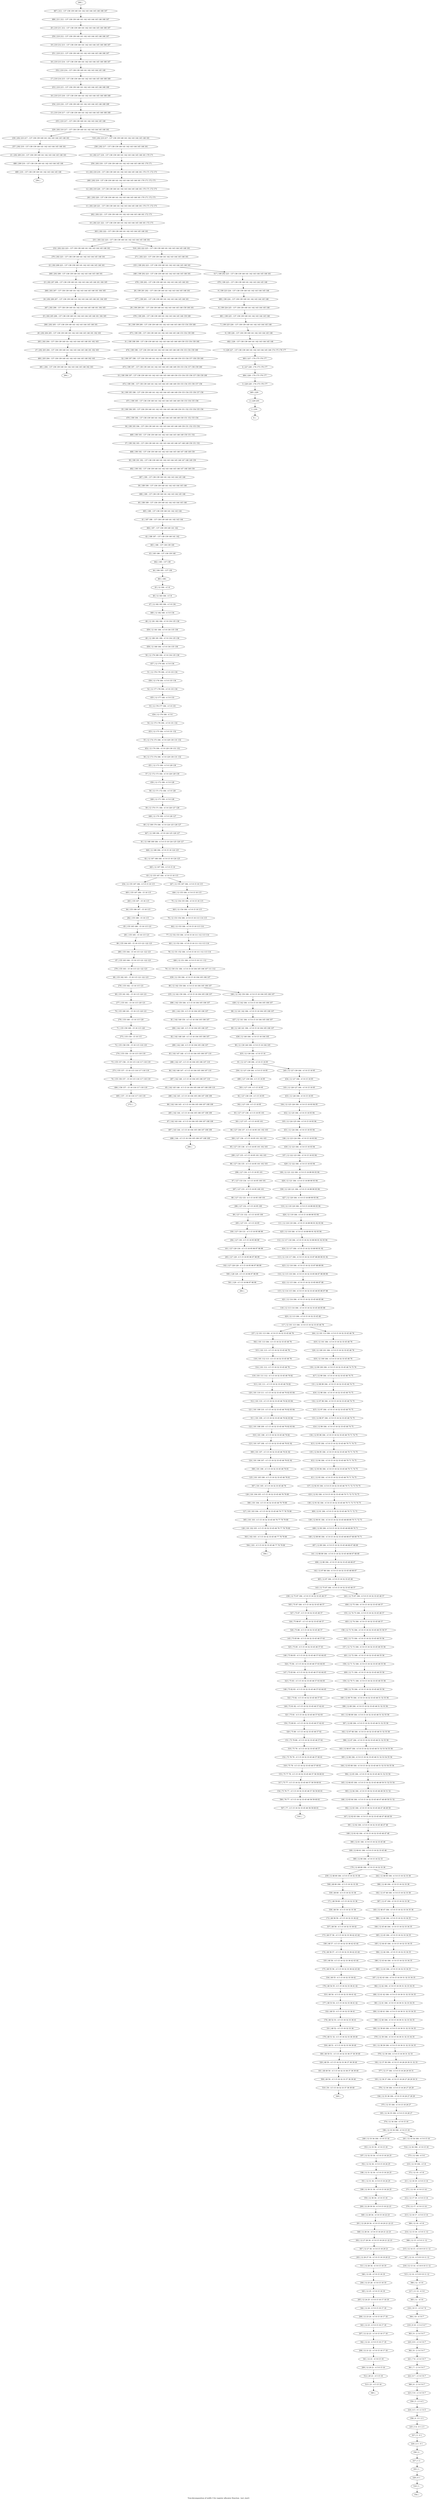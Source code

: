 digraph G {
graph [label="Tree-decomposition of width 3 for register allocator (function _test_start)"]
0[label="0 | : "];
1[label="1 | 230 : "];
2[label="2 | 229 230 : "];
3[label="3 | 228 229 : 174 175 176 177 "];
4[label="4 | 227 228 : 174 175 176 177 "];
5[label="5 | 226 227 : 137 138 139 140 141 142 143 144 145 146 174 175 176 177 "];
6[label="6 | 190 226 : 137 138 139 140 141 142 143 144 145 146 "];
7[label="7 | 190 225 226 : 137 138 139 140 141 142 143 144 145 146 "];
8[label="8 | 190 224 225 : 137 138 139 140 141 142 143 144 145 146 "];
9[label="9 | 190 223 224 : 137 138 139 140 141 142 143 144 145 146 "];
10[label="10 | 202 221 222 : 137 138 139 140 141 142 143 144 145 146 161 172 173 "];
11[label="11 | 202 220 221 : 137 138 139 140 141 142 143 144 145 146 161 170 171 172 173 "];
12[label="12 | 202 219 220 : 137 138 139 140 141 142 143 144 145 146 161 170 171 172 173 "];
13[label="13 | 202 218 219 : 137 138 139 140 141 142 143 144 145 146 161 170 171 172 173 "];
14[label="14 | 202 217 218 : 137 138 139 140 141 142 143 144 145 146 161 170 171 "];
15[label="15 | 210 216 217 : 137 138 139 140 141 142 143 144 145 146 168 169 "];
16[label="16 | 210 215 216 : 137 138 139 140 141 142 143 144 145 146 168 169 "];
17[label="17 | 210 214 215 : 137 138 139 140 141 142 143 144 145 146 168 169 "];
18[label="18 | 210 213 214 : 137 138 139 140 141 142 143 144 145 146 166 167 "];
19[label="19 | 210 212 213 : 137 138 139 140 141 142 143 144 145 146 166 167 "];
20[label="20 | 210 211 212 : 137 138 139 140 141 142 143 144 145 146 166 167 "];
21[label="21 | 202 209 210 : 137 138 139 140 141 142 143 144 145 146 161 "];
22[label="22 | 202 208 223 : 137 138 139 140 141 142 143 144 145 146 161 "];
23[label="23 | 202 207 208 : 137 138 139 140 141 142 143 144 145 146 161 164 165 "];
24[label="24 | 202 206 207 : 137 138 139 140 141 142 143 144 145 146 161 164 165 "];
25[label="25 | 202 205 206 : 137 138 139 140 141 142 143 144 145 146 161 164 165 "];
26[label="26 | 202 204 205 : 137 138 139 140 141 142 143 144 145 146 161 162 163 "];
27[label="27 | 202 203 204 : 137 138 139 140 141 142 143 144 145 146 161 162 163 "];
28[label="28 | 190 201 202 : 137 138 139 140 141 142 143 144 145 146 161 "];
29[label="29 | 190 200 201 : 137 138 139 140 141 142 143 144 145 146 159 160 161 "];
30[label="30 | 190 199 200 : 137 138 139 140 141 142 143 144 145 146 153 154 159 160 "];
31[label="31 | 190 198 199 : 137 138 139 140 141 142 143 144 145 146 149 150 153 154 159 160 "];
32[label="32 | 190 197 198 : 137 138 139 140 141 142 143 144 145 146 149 150 153 154 157 158 159 160 "];
33[label="33 | 190 196 197 : 137 138 139 140 141 142 143 144 145 146 149 150 153 154 155 156 157 158 159 160 "];
34[label="34 | 190 195 196 : 137 138 139 140 141 142 143 144 145 146 149 150 153 154 155 156 157 158 "];
35[label="35 | 190 194 195 : 137 138 139 140 141 142 143 144 145 146 149 150 151 152 153 154 155 156 "];
36[label="36 | 190 193 194 : 137 138 139 140 141 142 143 144 145 146 149 150 151 152 153 154 "];
37[label="37 | 190 192 193 : 137 138 139 140 141 142 143 144 145 146 147 148 149 150 151 152 "];
38[label="38 | 190 191 192 : 137 138 139 140 141 142 143 144 145 146 147 148 149 150 "];
39[label="39 | 189 190 : 137 138 139 140 141 142 143 144 145 146 "];
40[label="40 | 188 189 : 137 138 139 140 141 142 143 144 145 146 "];
41[label="41 | 187 188 : 137 138 139 140 141 142 143 144 "];
42[label="42 | 186 187 : 137 138 139 140 141 142 "];
43[label="43 | 185 186 : 137 138 139 140 "];
44[label="44 | 184 185 : 137 138 "];
45[label="45 | 12 184 : 4 5 8 "];
46[label="46 | 12 183 184 : 4 5 8 "];
47[label="47 | 12 182 183 184 : 4 5 8 134 "];
48[label="48 | 12 181 182 184 : 4 5 8 134 135 136 "];
49[label="49 | 12 180 181 184 : 4 5 8 134 135 136 "];
50[label="50 | 12 179 180 184 : 4 5 8 134 135 136 "];
51[label="51 | 12 178 179 184 : 4 5 8 133 134 "];
52[label="52 | 12 177 178 184 : 4 5 8 133 134 "];
53[label="53 | 12 176 177 184 : 4 5 8 133 "];
54[label="54 | 12 175 176 184 : 4 5 8 131 132 "];
55[label="55 | 12 174 175 184 : 4 5 8 129 130 131 132 "];
56[label="56 | 12 173 174 184 : 4 5 8 129 130 131 132 "];
57[label="57 | 12 172 173 184 : 4 5 8 128 129 130 "];
58[label="58 | 12 171 172 184 : 4 5 8 128 "];
59[label="59 | 12 170 171 184 : 4 5 8 126 127 128 "];
60[label="60 | 12 169 170 184 : 4 5 8 124 125 126 127 "];
61[label="61 | 12 168 169 184 : 4 5 8 15 16 124 125 126 127 "];
62[label="62 | 12 167 168 184 : 4 5 8 15 16 124 125 "];
63[label="63 | 12 155 167 184 : 4 5 8 15 16 115 "];
64[label="64 | 155 166 167 : 15 16 115 "];
65[label="65 | 155 165 166 : 15 16 115 121 "];
66[label="66 | 155 164 165 : 15 16 115 121 122 123 "];
67[label="67 | 155 163 164 : 15 16 115 121 122 123 "];
68[label="68 | 155 162 163 : 15 16 115 121 122 123 "];
69[label="69 | 155 161 162 : 15 16 115 120 121 "];
70[label="70 | 155 160 161 : 15 16 115 120 121 "];
71[label="71 | 155 159 160 : 15 16 115 120 "];
72[label="72 | 155 158 159 : 15 16 115 118 119 "];
73[label="73 | 155 157 158 : 15 16 115 116 117 118 119 "];
74[label="74 | 155 156 157 : 15 16 115 116 117 118 119 "];
75[label="75 | 12 154 155 184 : 4 5 8 15 16 115 "];
76[label="76 | 12 153 154 184 : 4 5 8 15 16 113 114 115 "];
77[label="77 | 12 152 153 184 : 4 5 8 15 16 111 112 113 114 "];
78[label="78 | 12 151 152 184 : 4 5 8 15 16 111 112 113 114 "];
79[label="79 | 12 150 151 184 : 4 5 8 15 16 104 105 106 107 111 112 "];
80[label="80 | 12 142 150 184 : 4 5 8 15 16 104 105 106 107 "];
81[label="81 | 142 149 150 : 4 5 15 16 104 105 106 107 "];
82[label="82 | 142 148 149 : 4 5 15 16 104 105 106 107 "];
83[label="83 | 142 147 148 : 4 5 15 16 104 105 106 107 110 "];
84[label="84 | 142 146 147 : 4 5 15 16 104 105 106 107 110 "];
85[label="85 | 142 145 146 : 4 5 15 16 104 105 106 107 108 109 110 "];
86[label="86 | 142 144 145 : 4 5 15 16 104 105 106 107 108 109 "];
87[label="87 | 142 143 144 : 4 5 15 16 104 105 106 107 108 109 "];
88[label="88 | 12 141 142 184 : 4 5 8 15 16 104 105 106 107 "];
89[label="89 | 12 140 141 184 : 4 5 8 15 16 104 105 106 107 "];
90[label="90 | 12 139 140 184 : 4 5 8 15 16 104 105 "];
91[label="91 | 12 127 139 184 : 4 5 8 15 16 95 "];
92[label="92 | 127 138 139 : 4 5 15 16 95 "];
93[label="93 | 127 137 138 : 4 5 15 16 95 101 "];
94[label="94 | 127 136 137 : 4 5 15 16 95 101 102 103 "];
95[label="95 | 127 135 136 : 4 5 15 16 95 101 102 103 "];
96[label="96 | 127 134 135 : 4 5 15 16 95 101 102 103 "];
97[label="97 | 127 133 134 : 4 5 15 16 95 100 101 "];
98[label="98 | 127 132 133 : 4 5 15 16 95 100 101 "];
99[label="99 | 127 131 132 : 4 5 15 16 95 100 "];
100[label="100 | 127 130 131 : 4 5 15 16 95 98 99 "];
101[label="101 | 127 129 130 : 4 5 15 16 95 96 97 98 99 "];
102[label="102 | 127 128 129 : 4 5 15 16 95 96 97 98 99 "];
103[label="103 | 12 126 127 184 : 4 5 8 15 16 95 "];
104[label="104 | 12 125 126 184 : 4 5 8 15 16 93 94 95 "];
105[label="105 | 12 124 125 184 : 4 5 8 15 16 93 94 "];
106[label="106 | 12 123 124 184 : 4 5 8 15 16 93 94 "];
107[label="107 | 12 122 123 184 : 4 5 8 15 16 93 94 "];
108[label="108 | 12 121 122 184 : 4 5 8 15 16 89 90 93 94 "];
109[label="109 | 12 120 121 184 : 4 5 8 15 16 89 90 93 94 "];
110[label="110 | 12 119 120 184 : 4 5 8 15 16 89 90 93 94 "];
111[label="111 | 12 118 119 184 : 4 5 8 15 16 89 90 91 92 93 94 "];
112[label="112 | 12 117 118 184 : 4 5 8 15 16 32 33 89 90 91 92 93 94 "];
113[label="113 | 12 116 117 184 : 4 5 8 15 16 32 33 87 88 89 90 91 92 "];
114[label="114 | 12 115 116 184 : 4 5 8 15 16 32 33 85 86 87 88 89 90 "];
115[label="115 | 12 114 115 184 : 4 5 8 15 16 32 33 45 46 85 86 87 88 "];
116[label="116 | 12 113 114 184 : 4 5 8 15 16 32 33 45 46 85 86 "];
117[label="117 | 12 101 113 184 : 4 5 8 15 16 32 33 45 46 76 "];
118[label="118 | 101 112 113 : 4 5 15 16 32 33 45 46 76 "];
119[label="119 | 101 111 112 : 4 5 15 16 32 33 45 46 76 82 "];
120[label="120 | 101 110 111 : 4 5 15 16 32 33 45 46 76 82 83 84 "];
121[label="121 | 101 109 110 : 4 5 15 16 32 33 45 46 76 82 83 84 "];
122[label="122 | 101 108 109 : 4 5 15 16 32 33 45 46 76 82 83 84 "];
123[label="123 | 101 107 108 : 4 5 15 16 32 33 45 46 76 81 82 "];
124[label="124 | 101 106 107 : 4 5 15 16 32 33 45 46 76 81 82 "];
125[label="125 | 101 105 106 : 4 5 15 16 32 33 45 46 76 81 "];
126[label="126 | 101 104 105 : 4 5 15 16 32 33 45 46 76 79 80 "];
127[label="127 | 101 103 104 : 4 5 15 16 32 33 45 46 76 77 78 79 80 "];
128[label="128 | 101 102 103 : 4 5 15 16 32 33 45 46 76 77 78 79 80 "];
129[label="129 | 12 100 101 184 : 4 5 8 15 16 32 33 45 46 76 "];
130[label="130 | 12 99 100 184 : 4 5 8 15 16 32 33 45 46 74 75 76 "];
131[label="131 | 12 98 99 184 : 4 5 8 15 16 32 33 45 46 74 75 "];
132[label="132 | 12 97 98 184 : 4 5 8 15 16 32 33 45 46 74 75 "];
133[label="133 | 12 96 97 184 : 4 5 8 15 16 32 33 45 46 74 75 "];
134[label="134 | 12 95 96 184 : 4 5 8 15 16 32 33 45 46 70 71 74 75 "];
135[label="135 | 12 94 95 184 : 4 5 8 15 16 32 33 45 46 70 71 74 75 "];
136[label="136 | 12 93 94 184 : 4 5 8 15 16 32 33 45 46 70 71 74 75 "];
137[label="137 | 12 92 93 184 : 4 5 8 15 16 32 33 45 46 70 71 72 73 74 75 "];
138[label="138 | 12 91 92 184 : 4 5 8 15 16 32 33 45 46 70 71 72 73 74 75 "];
139[label="139 | 12 90 91 184 : 4 5 8 15 16 32 33 45 46 68 69 70 71 72 73 "];
140[label="140 | 12 89 90 184 : 4 5 8 15 16 32 33 45 46 66 67 68 69 70 71 "];
141[label="141 | 12 88 89 184 : 4 5 8 15 16 32 33 45 46 66 67 68 69 "];
142[label="142 | 12 87 88 184 : 4 5 8 15 16 32 33 45 46 66 67 "];
143[label="143 | 12 75 87 184 : 4 5 8 15 16 32 33 45 46 57 "];
144[label="144 | 75 86 87 : 4 5 15 16 32 33 45 46 57 "];
145[label="145 | 75 85 86 : 4 5 15 16 32 33 45 46 57 63 "];
146[label="146 | 75 84 85 : 4 5 15 16 32 33 45 46 57 63 64 65 "];
147[label="147 | 75 83 84 : 4 5 15 16 32 33 45 46 57 63 64 65 "];
148[label="148 | 75 82 83 : 4 5 15 16 32 33 45 46 57 63 64 65 "];
149[label="149 | 75 81 82 : 4 5 15 16 32 33 45 46 57 62 63 "];
150[label="150 | 75 80 81 : 4 5 15 16 32 33 45 46 57 62 63 "];
151[label="151 | 75 79 80 : 4 5 15 16 32 33 45 46 57 62 "];
152[label="152 | 75 78 79 : 4 5 15 16 32 33 45 46 57 60 61 "];
153[label="153 | 75 77 78 : 4 5 15 16 32 33 45 46 57 58 59 60 61 "];
154[label="154 | 75 76 77 : 4 5 15 16 32 33 45 46 57 58 59 60 61 "];
155[label="155 | 12 74 75 184 : 4 5 8 15 16 32 33 45 46 57 "];
156[label="156 | 12 73 74 184 : 4 5 8 15 16 32 33 45 46 55 56 57 "];
157[label="157 | 12 72 73 184 : 4 5 8 15 16 32 33 45 46 55 56 "];
158[label="158 | 12 71 72 184 : 4 5 8 15 16 32 33 45 46 55 56 "];
159[label="159 | 12 70 71 184 : 4 5 8 15 16 32 33 45 46 55 56 "];
160[label="160 | 12 69 70 184 : 4 5 8 15 16 32 33 45 46 51 52 55 56 "];
161[label="161 | 12 68 69 184 : 4 5 8 15 16 32 33 45 46 51 52 55 56 "];
162[label="162 | 12 67 68 184 : 4 5 8 15 16 32 33 45 46 51 52 55 56 "];
163[label="163 | 12 66 67 184 : 4 5 8 15 16 32 33 45 46 51 52 53 54 55 56 "];
164[label="164 | 12 65 66 184 : 4 5 8 15 16 32 33 45 46 51 52 53 54 55 56 "];
165[label="165 | 12 64 65 184 : 4 5 8 15 16 32 33 45 46 49 50 51 52 53 54 "];
166[label="166 | 12 63 64 184 : 4 5 8 15 16 32 33 45 46 47 48 49 50 51 52 "];
167[label="167 | 12 62 63 184 : 4 5 8 15 16 32 33 45 46 47 48 49 50 "];
168[label="168 | 12 61 62 184 : 4 5 8 15 16 32 33 45 46 47 48 "];
169[label="169 | 12 60 61 184 : 4 5 8 15 16 32 33 45 46 "];
170[label="170 | 12 48 60 184 : 4 5 8 15 16 32 33 36 "];
171[label="171 | 48 59 60 : 4 5 15 16 32 33 36 "];
172[label="172 | 48 58 59 : 4 5 15 16 32 33 36 42 "];
173[label="173 | 48 57 58 : 4 5 15 16 32 33 36 42 43 44 "];
174[label="174 | 48 56 57 : 4 5 15 16 32 33 36 42 43 44 "];
175[label="175 | 48 55 56 : 4 5 15 16 32 33 36 42 43 44 "];
176[label="176 | 48 54 55 : 4 5 15 16 32 33 36 41 42 "];
177[label="177 | 48 53 54 : 4 5 15 16 32 33 36 41 42 "];
178[label="178 | 48 52 53 : 4 5 15 16 32 33 36 41 "];
179[label="179 | 48 51 52 : 4 5 15 16 32 33 36 39 40 "];
180[label="180 | 48 50 51 : 4 5 15 16 32 33 36 37 38 39 40 "];
181[label="181 | 48 49 50 : 4 5 15 16 32 33 36 37 38 39 40 "];
182[label="182 | 12 47 48 184 : 4 5 8 15 16 32 33 36 "];
183[label="183 | 12 46 47 184 : 4 5 8 15 16 32 33 34 35 36 "];
184[label="184 | 12 45 46 184 : 4 5 8 15 16 32 33 34 35 "];
185[label="185 | 12 44 45 184 : 4 5 8 15 16 32 33 34 35 "];
186[label="186 | 12 43 44 184 : 4 5 8 15 16 32 33 34 35 "];
187[label="187 | 12 42 43 184 : 4 5 8 15 16 30 31 32 33 34 35 "];
188[label="188 | 12 41 42 184 : 4 5 8 15 16 30 31 32 33 34 35 "];
189[label="189 | 12 40 41 184 : 4 5 8 15 16 30 31 32 33 34 35 "];
190[label="190 | 12 39 40 184 : 4 5 8 15 16 30 31 32 33 34 35 "];
191[label="191 | 12 38 39 184 : 4 5 8 15 16 30 31 32 33 34 35 "];
192[label="192 | 12 37 38 184 : 4 5 8 15 16 28 29 30 31 32 33 "];
193[label="193 | 12 36 37 184 : 4 5 8 15 16 26 27 28 29 30 31 "];
194[label="194 | 12 35 36 184 : 4 5 8 15 16 26 27 28 29 "];
195[label="195 | 12 34 35 184 : 4 5 8 15 16 26 27 "];
196[label="196 | 12 33 34 184 : 4 5 8 15 16 "];
197[label="197 | 12 32 33 34 : 4 5 8 15 16 24 25 "];
198[label="198 | 12 31 32 34 : 4 5 8 15 16 24 25 "];
199[label="199 | 12 30 31 34 : 4 5 8 15 16 24 25 "];
200[label="200 | 12 29 30 34 : 4 5 8 15 16 22 23 "];
201[label="201 | 12 28 29 34 : 4 5 8 15 16 20 21 22 23 "];
202[label="202 | 12 27 28 34 : 4 5 8 15 16 20 21 22 23 "];
203[label="203 | 12 26 27 34 : 4 5 8 15 16 19 20 21 "];
204[label="204 | 12 25 26 : 4 5 8 15 16 19 "];
205[label="205 | 12 24 25 : 4 5 8 15 16 17 18 19 "];
206[label="206 | 12 23 24 : 4 5 8 15 16 17 18 "];
207[label="207 | 12 22 23 : 4 5 8 15 16 17 18 "];
208[label="208 | 12 21 22 : 4 5 8 15 16 17 18 "];
209[label="209 | 12 20 21 : 4 5 8 15 16 "];
210[label="210 | 12 19 184 : 4 5 8 "];
211[label="211 | 12 18 19 : 4 5 8 13 14 "];
212[label="212 | 12 17 18 : 4 5 8 13 14 "];
213[label="213 | 12 16 17 : 4 5 8 13 14 "];
214[label="214 | 12 15 16 : 4 5 8 11 12 "];
215[label="215 | 12 14 15 : 4 5 8 9 10 11 12 "];
216[label="216 | 12 13 14 : 4 5 8 9 10 11 12 "];
217[label="217 | 11 12 : 4 5 8 "];
218[label="218 | 10 11 : 4 5 6 7 8 "];
219[label="219 | 9 10 : 2 3 4 5 6 7 "];
220[label="220 | 8 9 : 2 3 4 5 6 7 "];
221[label="221 | 7 8 : 2 3 4 5 6 7 "];
222[label="222 | 6 7 : 2 3 4 5 6 7 "];
223[label="223 | 5 6 : 2 3 4 5 6 7 "];
224[label="224 | 4 5 : 0 1 2 3 4 5 "];
225[label="225 | 3 4 : 0 1 2 3 "];
226[label="226 | 2 3 : 0 1 "];
227[label="227 | 1 2 : "];
228[label="228 | 0 1 : "];
229[label="229 | 202 210 217 : 137 138 139 140 141 142 143 144 145 146 161 "];
230[label="230 | 202 210 217 : 137 138 139 140 141 142 143 144 145 146 161 "];
231[label="231 | 202 222 223 : 137 138 139 140 141 142 143 144 145 146 161 "];
232[label="232 | 202 222 223 : 137 138 139 140 141 142 143 144 145 146 161 "];
233[label="233 | 190 202 223 : 137 138 139 140 141 142 143 144 145 146 161 "];
234[label="234 | 12 155 167 184 : 4 5 8 15 16 115 "];
235[label="235 | 12 142 150 184 : 4 5 8 15 16 104 105 106 107 "];
236[label="236 | 12 127 139 184 : 4 5 8 15 16 95 "];
237[label="237 | 12 101 113 184 : 4 5 8 15 16 32 33 45 46 76 "];
238[label="238 | 12 75 87 184 : 4 5 8 15 16 32 33 45 46 57 "];
239[label="239 | 12 48 60 184 : 4 5 8 15 16 32 33 36 "];
240[label="240 | 12 33 34 184 : 4 5 8 15 16 "];
241[label="241 | 12 33 34 184 : 4 5 8 15 16 "];
242[label="242 | 12 48 60 184 : 4 5 8 15 16 32 33 36 "];
243[label="243 | 12 75 87 184 : 4 5 8 15 16 32 33 45 46 57 "];
244[label="244 | 12 101 113 184 : 4 5 8 15 16 32 33 45 46 76 "];
245[label="245 | 12 127 139 184 : 4 5 8 15 16 95 "];
246[label="246 | 12 142 150 184 : 4 5 8 15 16 104 105 106 107 "];
247[label="247 | 12 155 167 184 : 4 5 8 15 16 115 "];
248[label="248 | 190 202 223 : 137 138 139 140 141 142 143 144 145 146 161 "];
249[label="249 | : "];
250[label="250 | 210 212 : 137 138 139 140 141 142 143 144 145 146 166 167 "];
251[label="251 | 210 213 : 137 138 139 140 141 142 143 144 145 146 166 167 "];
252[label="252 | 210 214 : 137 138 139 140 141 142 143 144 145 146 "];
253[label="253 | 210 215 : 137 138 139 140 141 142 143 144 145 146 168 169 "];
254[label="254 | 210 216 : 137 138 139 140 141 142 143 144 145 146 168 169 "];
255[label="255 | 210 217 : 137 138 139 140 141 142 143 144 145 146 "];
256[label="256 | : "];
257[label="257 | 202 210 : 137 138 139 140 141 142 143 144 145 146 161 "];
258[label="258 | 202 217 : 137 138 139 140 141 142 143 144 145 146 161 "];
259[label="259 | 202 218 : 137 138 139 140 141 142 143 144 145 146 161 170 171 "];
260[label="260 | 202 219 : 137 138 139 140 141 142 143 144 145 146 161 170 171 172 173 "];
261[label="261 | 202 220 : 137 138 139 140 141 142 143 144 145 146 161 170 171 172 173 "];
262[label="262 | 202 221 : 137 138 139 140 141 142 143 144 145 146 161 172 173 "];
263[label="263 | 202 222 : 137 138 139 140 141 142 143 144 145 146 161 "];
264[label="264 | : "];
265[label="265 | 202 204 : 137 138 139 140 141 142 143 144 145 146 161 162 163 "];
266[label="266 | 202 205 : 137 138 139 140 141 142 143 144 145 146 161 "];
267[label="267 | 202 206 : 137 138 139 140 141 142 143 144 145 146 161 164 165 "];
268[label="268 | 202 207 : 137 138 139 140 141 142 143 144 145 146 161 164 165 "];
269[label="269 | 202 208 : 137 138 139 140 141 142 143 144 145 146 161 "];
270[label="270 | 202 223 : 137 138 139 140 141 142 143 144 145 146 161 "];
271[label="271 | 202 223 : 137 138 139 140 141 142 143 144 145 146 161 "];
272[label="272 | : "];
273[label="273 | 155 157 : 15 16 115 116 117 118 119 "];
274[label="274 | 155 158 : 15 16 115 118 119 "];
275[label="275 | 155 159 : 15 16 115 "];
276[label="276 | 155 160 : 15 16 115 120 "];
277[label="277 | 155 161 : 15 16 115 120 121 "];
278[label="278 | 155 162 : 15 16 115 121 "];
279[label="279 | 155 163 : 15 16 115 121 122 123 "];
280[label="280 | 155 164 : 15 16 115 121 122 123 "];
281[label="281 | 155 165 : 15 16 115 121 "];
282[label="282 | 155 166 : 15 16 115 "];
283[label="283 | 155 167 : 15 16 115 "];
284[label="284 | : "];
285[label="285 | 142 144 : 4 5 15 16 104 105 106 107 108 109 "];
286[label="286 | 142 145 : 4 5 15 16 104 105 106 107 108 109 "];
287[label="287 | 142 146 : 4 5 15 16 104 105 106 107 110 "];
288[label="288 | 142 147 : 4 5 15 16 104 105 106 107 110 "];
289[label="289 | 142 148 : 4 5 15 16 104 105 106 107 "];
290[label="290 | 142 149 : 4 5 15 16 104 105 106 107 "];
291[label="291 | 142 150 : 4 5 15 16 104 105 106 107 "];
292[label="292 | : "];
293[label="293 | 127 129 : 4 5 15 16 95 96 97 98 99 "];
294[label="294 | 127 130 : 4 5 15 16 95 98 99 "];
295[label="295 | 127 131 : 4 5 15 16 95 "];
296[label="296 | 127 132 : 4 5 15 16 95 100 "];
297[label="297 | 127 133 : 4 5 15 16 95 100 101 "];
298[label="298 | 127 134 : 4 5 15 16 95 101 "];
299[label="299 | 127 135 : 4 5 15 16 95 101 102 103 "];
300[label="300 | 127 136 : 4 5 15 16 95 101 102 103 "];
301[label="301 | 127 137 : 4 5 15 16 95 101 "];
302[label="302 | 127 138 : 4 5 15 16 95 "];
303[label="303 | 127 139 : 4 5 15 16 95 "];
304[label="304 | : "];
305[label="305 | 101 103 : 4 5 15 16 32 33 45 46 76 77 78 79 80 "];
306[label="306 | 101 104 : 4 5 15 16 32 33 45 46 76 79 80 "];
307[label="307 | 101 105 : 4 5 15 16 32 33 45 46 76 "];
308[label="308 | 101 106 : 4 5 15 16 32 33 45 46 76 81 "];
309[label="309 | 101 107 : 4 5 15 16 32 33 45 46 76 81 82 "];
310[label="310 | 101 108 : 4 5 15 16 32 33 45 46 76 82 "];
311[label="311 | 101 109 : 4 5 15 16 32 33 45 46 76 82 83 84 "];
312[label="312 | 101 110 : 4 5 15 16 32 33 45 46 76 82 83 84 "];
313[label="313 | 101 111 : 4 5 15 16 32 33 45 46 76 82 "];
314[label="314 | 101 112 : 4 5 15 16 32 33 45 46 76 "];
315[label="315 | 101 113 : 4 5 15 16 32 33 45 46 76 "];
316[label="316 | : "];
317[label="317 | 75 77 : 4 5 15 16 32 33 45 46 57 58 59 60 61 "];
318[label="318 | 75 78 : 4 5 15 16 32 33 45 46 57 60 61 "];
319[label="319 | 75 79 : 4 5 15 16 32 33 45 46 57 "];
320[label="320 | 75 80 : 4 5 15 16 32 33 45 46 57 62 "];
321[label="321 | 75 81 : 4 5 15 16 32 33 45 46 57 62 63 "];
322[label="322 | 75 82 : 4 5 15 16 32 33 45 46 57 63 "];
323[label="323 | 75 83 : 4 5 15 16 32 33 45 46 57 63 64 65 "];
324[label="324 | 75 84 : 4 5 15 16 32 33 45 46 57 63 64 65 "];
325[label="325 | 75 85 : 4 5 15 16 32 33 45 46 57 63 "];
326[label="326 | 75 86 : 4 5 15 16 32 33 45 46 57 "];
327[label="327 | 75 87 : 4 5 15 16 32 33 45 46 57 "];
328[label="328 | : "];
329[label="329 | 48 50 : 4 5 15 16 32 33 36 37 38 39 40 "];
330[label="330 | 48 51 : 4 5 15 16 32 33 36 39 40 "];
331[label="331 | 48 52 : 4 5 15 16 32 33 36 "];
332[label="332 | 48 53 : 4 5 15 16 32 33 36 41 "];
333[label="333 | 48 54 : 4 5 15 16 32 33 36 41 42 "];
334[label="334 | 48 55 : 4 5 15 16 32 33 36 42 "];
335[label="335 | 48 56 : 4 5 15 16 32 33 36 42 43 44 "];
336[label="336 | 48 57 : 4 5 15 16 32 33 36 42 43 44 "];
337[label="337 | 48 58 : 4 5 15 16 32 33 36 42 "];
338[label="338 | 48 59 : 4 5 15 16 32 33 36 "];
339[label="339 | 48 60 : 4 5 15 16 32 33 36 "];
340[label="340 | : "];
341[label="341 | 12 21 : 4 5 8 15 16 "];
342[label="342 | 12 22 : 4 5 8 15 16 17 18 "];
343[label="343 | 12 23 : 4 5 8 15 16 17 18 "];
344[label="344 | 12 24 : 4 5 8 15 16 17 18 "];
345[label="345 | 12 25 : 4 5 8 15 16 19 "];
346[label="346 | 12 26 : 4 5 8 15 16 19 "];
347[label="347 | 12 27 34 : 4 5 8 15 16 20 21 "];
348[label="348 | 12 28 34 : 4 5 8 15 16 20 21 22 23 "];
349[label="349 | 12 29 34 : 4 5 8 15 16 22 23 "];
350[label="350 | 12 30 34 : 4 5 8 15 16 "];
351[label="351 | 12 31 34 : 4 5 8 15 16 24 25 "];
352[label="352 | 12 32 34 : 4 5 8 15 16 24 25 "];
353[label="353 | 12 33 34 : 4 5 8 15 16 "];
354[label="354 | : "];
355[label="355 | 1 : "];
356[label="356 | 2 : "];
357[label="357 | 3 : 0 1 "];
358[label="358 | 4 : 0 1 2 3 "];
359[label="359 | 5 : 2 3 4 5 "];
360[label="360 | 6 : 2 3 4 5 6 7 "];
361[label="361 | 7 : 2 3 4 5 6 7 "];
362[label="362 | 8 : 2 3 4 5 6 7 "];
363[label="363 | 9 : 2 3 4 5 6 7 "];
364[label="364 | 10 : 4 5 6 7 "];
365[label="365 | 11 : 4 5 8 "];
366[label="366 | 12 : 4 5 8 "];
367[label="367 | 12 14 : 4 5 8 9 10 11 12 "];
368[label="368 | 12 15 : 4 5 8 11 12 "];
369[label="369 | 12 16 : 4 5 8 "];
370[label="370 | 12 17 : 4 5 8 13 14 "];
371[label="371 | 12 18 : 4 5 8 13 14 "];
372[label="372 | 12 19 : 4 5 8 "];
373[label="373 | 12 184 : 4 5 8 "];
374[label="374 | 12 34 184 : 4 5 8 15 16 "];
375[label="375 | 12 35 184 : 4 5 8 15 16 26 27 "];
376[label="376 | 12 36 184 : 4 5 8 15 16 26 27 28 29 "];
377[label="377 | 12 37 184 : 4 5 8 15 16 28 29 30 31 "];
378[label="378 | 12 38 184 : 4 5 8 15 16 30 31 32 33 "];
379[label="379 | 12 39 184 : 4 5 8 15 16 30 31 32 33 34 35 "];
380[label="380 | 12 40 184 : 4 5 8 15 16 30 31 32 33 34 35 "];
381[label="381 | 12 41 184 : 4 5 8 15 16 30 31 32 33 34 35 "];
382[label="382 | 12 42 184 : 4 5 8 15 16 30 31 32 33 34 35 "];
383[label="383 | 12 43 184 : 4 5 8 15 16 32 33 34 35 "];
384[label="384 | 12 44 184 : 4 5 8 15 16 32 33 34 35 "];
385[label="385 | 12 45 184 : 4 5 8 15 16 32 33 34 35 "];
386[label="386 | 12 46 184 : 4 5 8 15 16 32 33 34 35 "];
387[label="387 | 12 47 184 : 4 5 8 15 16 32 33 36 "];
388[label="388 | 12 48 184 : 4 5 8 15 16 32 33 36 "];
389[label="389 | 12 60 184 : 4 5 8 15 16 32 33 "];
390[label="390 | 12 61 184 : 4 5 8 15 16 32 33 45 46 "];
391[label="391 | 12 62 184 : 4 5 8 15 16 32 33 45 46 47 48 "];
392[label="392 | 12 63 184 : 4 5 8 15 16 32 33 45 46 47 48 49 50 "];
393[label="393 | 12 64 184 : 4 5 8 15 16 32 33 45 46 49 50 51 52 "];
394[label="394 | 12 65 184 : 4 5 8 15 16 32 33 45 46 51 52 53 54 "];
395[label="395 | 12 66 184 : 4 5 8 15 16 32 33 45 46 51 52 53 54 55 56 "];
396[label="396 | 12 67 184 : 4 5 8 15 16 32 33 45 46 51 52 55 56 "];
397[label="397 | 12 68 184 : 4 5 8 15 16 32 33 45 46 51 52 55 56 "];
398[label="398 | 12 69 184 : 4 5 8 15 16 32 33 45 46 51 52 55 56 "];
399[label="399 | 12 70 184 : 4 5 8 15 16 32 33 45 46 55 56 "];
400[label="400 | 12 71 184 : 4 5 8 15 16 32 33 45 46 55 56 "];
401[label="401 | 12 72 184 : 4 5 8 15 16 32 33 45 46 55 56 "];
402[label="402 | 12 73 184 : 4 5 8 15 16 32 33 45 46 55 56 "];
403[label="403 | 12 74 184 : 4 5 8 15 16 32 33 45 46 57 "];
404[label="404 | 12 75 184 : 4 5 8 15 16 32 33 45 46 57 "];
405[label="405 | 12 87 184 : 4 5 8 15 16 32 33 45 46 "];
406[label="406 | 12 88 184 : 4 5 8 15 16 32 33 45 46 66 67 "];
407[label="407 | 12 89 184 : 4 5 8 15 16 32 33 45 46 66 67 68 69 "];
408[label="408 | 12 90 184 : 4 5 8 15 16 32 33 45 46 68 69 70 71 "];
409[label="409 | 12 91 184 : 4 5 8 15 16 32 33 45 46 70 71 72 73 "];
410[label="410 | 12 92 184 : 4 5 8 15 16 32 33 45 46 70 71 72 73 74 75 "];
411[label="411 | 12 93 184 : 4 5 8 15 16 32 33 45 46 70 71 74 75 "];
412[label="412 | 12 94 184 : 4 5 8 15 16 32 33 45 46 70 71 74 75 "];
413[label="413 | 12 95 184 : 4 5 8 15 16 32 33 45 46 70 71 74 75 "];
414[label="414 | 12 96 184 : 4 5 8 15 16 32 33 45 46 74 75 "];
415[label="415 | 12 97 184 : 4 5 8 15 16 32 33 45 46 74 75 "];
416[label="416 | 12 98 184 : 4 5 8 15 16 32 33 45 46 74 75 "];
417[label="417 | 12 99 184 : 4 5 8 15 16 32 33 45 46 74 75 "];
418[label="418 | 12 100 184 : 4 5 8 15 16 32 33 45 46 76 "];
419[label="419 | 12 101 184 : 4 5 8 15 16 32 33 45 46 76 "];
420[label="420 | 12 113 184 : 4 5 8 15 16 32 33 45 46 "];
421[label="421 | 12 114 184 : 4 5 8 15 16 32 33 45 46 85 86 "];
422[label="422 | 12 115 184 : 4 5 8 15 16 32 33 85 86 87 88 "];
423[label="423 | 12 116 184 : 4 5 8 15 16 32 33 87 88 89 90 "];
424[label="424 | 12 117 184 : 4 5 8 15 16 32 33 89 90 91 92 "];
425[label="425 | 12 118 184 : 4 5 8 15 16 89 90 91 92 93 94 "];
426[label="426 | 12 119 184 : 4 5 8 15 16 89 90 93 94 "];
427[label="427 | 12 120 184 : 4 5 8 15 16 89 90 93 94 "];
428[label="428 | 12 121 184 : 4 5 8 15 16 89 90 93 94 "];
429[label="429 | 12 122 184 : 4 5 8 15 16 93 94 "];
430[label="430 | 12 123 184 : 4 5 8 15 16 93 94 "];
431[label="431 | 12 124 184 : 4 5 8 15 16 93 94 "];
432[label="432 | 12 125 184 : 4 5 8 15 16 93 94 "];
433[label="433 | 12 126 184 : 4 5 8 15 16 95 "];
434[label="434 | 12 127 184 : 4 5 8 15 16 95 "];
435[label="435 | 12 139 184 : 4 5 8 15 16 "];
436[label="436 | 12 140 184 : 4 5 8 15 16 104 105 "];
437[label="437 | 12 141 184 : 4 5 8 15 16 104 105 106 107 "];
438[label="438 | 12 142 184 : 4 5 8 15 16 104 105 106 107 "];
439[label="439 | 12 150 184 : 4 5 8 15 16 104 105 106 107 "];
440[label="440 | 12 151 184 : 4 5 8 15 16 111 112 "];
441[label="441 | 12 152 184 : 4 5 8 15 16 111 112 113 114 "];
442[label="442 | 12 153 184 : 4 5 8 15 16 113 114 "];
443[label="443 | 12 154 184 : 4 5 8 15 16 115 "];
444[label="444 | 12 155 184 : 4 5 8 15 16 115 "];
445[label="445 | 12 167 184 : 4 5 8 15 16 "];
446[label="446 | 12 168 184 : 4 5 8 15 16 124 125 "];
447[label="447 | 12 169 184 : 4 5 8 124 125 126 127 "];
448[label="448 | 12 170 184 : 4 5 8 126 127 "];
449[label="449 | 12 171 184 : 4 5 8 128 "];
450[label="450 | 12 172 184 : 4 5 8 128 "];
451[label="451 | 12 173 184 : 4 5 8 129 130 "];
452[label="452 | 12 174 184 : 4 5 8 129 130 131 132 "];
453[label="453 | 12 175 184 : 4 5 8 131 132 "];
454[label="454 | 12 176 184 : 4 5 8 "];
455[label="455 | 12 177 184 : 4 5 8 133 "];
456[label="456 | 12 178 184 : 4 5 8 133 134 "];
457[label="457 | 12 179 184 : 4 5 8 134 "];
458[label="458 | 12 180 184 : 4 5 8 134 135 136 "];
459[label="459 | 12 181 184 : 4 5 8 134 135 136 "];
460[label="460 | 12 182 184 : 4 5 8 134 "];
461[label="461 | 184 : "];
462[label="462 | 185 : 137 138 "];
463[label="463 | 186 : 137 138 139 140 "];
464[label="464 | 187 : 137 138 139 140 141 142 "];
465[label="465 | 188 : 137 138 139 140 141 142 143 144 "];
466[label="466 | 189 : 137 138 139 140 141 142 143 144 145 146 "];
467[label="467 | 190 : 137 138 139 140 141 142 143 144 145 146 "];
468[label="468 | 190 192 : 137 138 139 140 141 142 143 144 145 146 147 148 149 150 "];
469[label="469 | 190 193 : 137 138 139 140 141 142 143 144 145 146 149 150 151 152 "];
470[label="470 | 190 194 : 137 138 139 140 141 142 143 144 145 146 149 150 151 152 153 154 "];
471[label="471 | 190 195 : 137 138 139 140 141 142 143 144 145 146 149 150 153 154 155 156 "];
472[label="472 | 190 196 : 137 138 139 140 141 142 143 144 145 146 149 150 153 154 155 156 157 158 "];
473[label="473 | 190 197 : 137 138 139 140 141 142 143 144 145 146 149 150 153 154 157 158 159 160 "];
474[label="474 | 190 198 : 137 138 139 140 141 142 143 144 145 146 149 150 153 154 159 160 "];
475[label="475 | 190 199 : 137 138 139 140 141 142 143 144 145 146 153 154 159 160 "];
476[label="476 | 190 200 : 137 138 139 140 141 142 143 144 145 146 159 160 "];
477[label="477 | 190 201 : 137 138 139 140 141 142 143 144 145 146 161 "];
478[label="478 | 190 202 : 137 138 139 140 141 142 143 144 145 146 161 "];
479[label="479 | 190 223 : 137 138 139 140 141 142 143 144 145 146 "];
480[label="480 | 190 224 : 137 138 139 140 141 142 143 144 145 146 "];
481[label="481 | 190 225 : 137 138 139 140 141 142 143 144 145 146 "];
482[label="482 | 226 : 137 138 139 140 141 142 143 144 145 146 "];
483[label="483 | 227 : 174 175 176 177 "];
484[label="484 | 228 : 174 175 176 177 "];
485[label="485 | 229 : "];
486[label="486 | 211 212 : 137 138 139 140 141 142 143 144 145 146 166 167 "];
487[label="487 | 212 : 137 138 139 140 141 142 143 144 145 146 166 167 "];
488[label="488 | 209 210 : 137 138 139 140 141 142 143 144 145 146 "];
489[label="489 | 210 : 137 138 139 140 141 142 143 144 145 146 "];
490[label="490 | 203 204 : 137 138 139 140 141 142 143 144 145 146 162 163 "];
491[label="491 | 204 : 137 138 139 140 141 142 143 144 145 146 162 163 "];
492[label="492 | 190 192 : 137 138 139 140 141 142 143 144 145 146 147 148 149 150 "];
493[label="493 | 155 167 184 : 15 16 115 "];
494[label="494 | 156 157 : 15 16 116 117 118 119 "];
495[label="495 | 157 : 15 16 116 117 118 119 "];
496[label="496 | 142 150 184 : 4 5 15 16 104 105 106 107 "];
497[label="497 | 143 144 : 4 5 15 16 104 105 106 107 108 109 "];
498[label="498 | 144 : 4 5 15 16 104 105 106 107 108 109 "];
499[label="499 | 127 139 184 : 4 5 15 16 95 "];
500[label="500 | 128 129 : 4 5 15 16 96 97 98 99 "];
501[label="501 | 129 : 4 5 15 16 96 97 98 99 "];
502[label="502 | 101 113 184 : 4 5 15 16 32 33 45 46 76 "];
503[label="503 | 102 103 : 4 5 15 16 32 33 45 46 77 78 79 80 "];
504[label="504 | 103 : 4 5 15 16 32 33 45 46 77 78 79 80 "];
505[label="505 | 75 87 184 : 4 5 15 16 32 33 45 46 57 "];
506[label="506 | 76 77 : 4 5 15 16 32 33 45 46 58 59 60 61 "];
507[label="507 | 77 : 4 5 15 16 32 33 45 46 58 59 60 61 "];
508[label="508 | 48 60 184 : 4 5 15 16 32 33 36 "];
509[label="509 | 49 50 : 4 5 15 16 32 33 37 38 39 40 "];
510[label="510 | 50 : 4 5 15 16 32 33 37 38 39 40 "];
511[label="511 | 12 26 34 : 4 5 8 15 16 19 "];
512[label="512 | 20 21 : 4 5 15 16 "];
513[label="513 | 21 : 4 5 15 16 "];
514[label="514 | 12 34 184 : 4 5 8 15 16 "];
515[label="515 | 12 14 : 4 5 8 9 10 11 12 "];
516[label="516 | 1 : "];
517[label="517 | 190 202 223 : 137 138 139 140 141 142 143 144 145 146 161 "];
518[label="518 | 202 222 223 : 137 138 139 140 141 142 143 144 145 146 161 "];
519[label="519 | 202 210 217 : 137 138 139 140 141 142 143 144 145 146 161 "];
45->46 ;
46->47 ;
63->234 ;
80->235 ;
91->236 ;
117->237 ;
143->238 ;
170->239 ;
196->240 ;
196->241 ;
170->242 ;
143->243 ;
117->244 ;
91->245 ;
80->246 ;
63->247 ;
257->21 ;
230->257 ;
265->27 ;
26->265 ;
266->26 ;
25->266 ;
267->25 ;
24->267 ;
268->24 ;
23->268 ;
269->23 ;
22->269 ;
270->22 ;
232->270 ;
273->74 ;
73->273 ;
274->73 ;
72->274 ;
275->72 ;
71->275 ;
276->71 ;
70->276 ;
277->70 ;
69->277 ;
278->69 ;
68->278 ;
279->68 ;
67->279 ;
280->67 ;
66->280 ;
281->66 ;
65->281 ;
282->65 ;
64->282 ;
283->64 ;
285->87 ;
86->285 ;
286->86 ;
85->286 ;
287->85 ;
84->287 ;
288->84 ;
83->288 ;
289->83 ;
82->289 ;
290->82 ;
81->290 ;
291->81 ;
293->102 ;
101->293 ;
294->101 ;
100->294 ;
295->100 ;
99->295 ;
296->99 ;
98->296 ;
297->98 ;
97->297 ;
298->97 ;
96->298 ;
299->96 ;
95->299 ;
300->95 ;
94->300 ;
301->94 ;
93->301 ;
302->93 ;
92->302 ;
303->92 ;
305->128 ;
127->305 ;
306->127 ;
126->306 ;
307->126 ;
125->307 ;
308->125 ;
124->308 ;
309->124 ;
123->309 ;
310->123 ;
122->310 ;
311->122 ;
121->311 ;
312->121 ;
120->312 ;
313->120 ;
119->313 ;
314->119 ;
118->314 ;
315->118 ;
317->154 ;
153->317 ;
318->153 ;
152->318 ;
319->152 ;
151->319 ;
320->151 ;
150->320 ;
321->150 ;
149->321 ;
322->149 ;
148->322 ;
323->148 ;
147->323 ;
324->147 ;
146->324 ;
325->146 ;
145->325 ;
326->145 ;
144->326 ;
327->144 ;
329->181 ;
180->329 ;
330->180 ;
179->330 ;
331->179 ;
178->331 ;
332->178 ;
177->332 ;
333->177 ;
176->333 ;
334->176 ;
175->334 ;
335->175 ;
174->335 ;
336->174 ;
173->336 ;
337->173 ;
172->337 ;
338->172 ;
171->338 ;
339->171 ;
341->209 ;
208->341 ;
342->208 ;
207->342 ;
343->207 ;
206->343 ;
344->206 ;
205->344 ;
345->205 ;
204->345 ;
346->204 ;
347->203 ;
202->347 ;
348->202 ;
201->348 ;
349->201 ;
200->349 ;
350->200 ;
199->350 ;
351->199 ;
198->351 ;
352->198 ;
197->352 ;
353->197 ;
240->353 ;
355->228 ;
227->355 ;
356->227 ;
226->356 ;
357->226 ;
225->357 ;
358->225 ;
224->358 ;
359->224 ;
223->359 ;
360->223 ;
222->360 ;
361->222 ;
221->361 ;
362->221 ;
220->362 ;
363->220 ;
219->363 ;
364->219 ;
218->364 ;
365->218 ;
217->365 ;
366->217 ;
367->216 ;
215->367 ;
368->215 ;
214->368 ;
369->214 ;
213->369 ;
370->213 ;
212->370 ;
371->212 ;
211->371 ;
372->211 ;
210->372 ;
373->210 ;
374->196 ;
195->374 ;
375->195 ;
194->375 ;
376->194 ;
193->376 ;
377->193 ;
192->377 ;
378->192 ;
191->378 ;
379->191 ;
190->379 ;
380->190 ;
189->380 ;
381->189 ;
188->381 ;
382->188 ;
187->382 ;
383->187 ;
186->383 ;
384->186 ;
185->384 ;
385->185 ;
184->385 ;
386->184 ;
183->386 ;
387->183 ;
182->387 ;
388->182 ;
242->388 ;
389->170 ;
169->389 ;
390->169 ;
168->390 ;
391->168 ;
167->391 ;
392->167 ;
166->392 ;
393->166 ;
165->393 ;
394->165 ;
164->394 ;
395->164 ;
163->395 ;
396->163 ;
162->396 ;
397->162 ;
161->397 ;
398->161 ;
160->398 ;
399->160 ;
159->399 ;
400->159 ;
158->400 ;
401->158 ;
157->401 ;
402->157 ;
156->402 ;
403->156 ;
155->403 ;
404->155 ;
243->404 ;
405->143 ;
142->405 ;
406->142 ;
141->406 ;
407->141 ;
140->407 ;
408->140 ;
139->408 ;
409->139 ;
138->409 ;
410->138 ;
137->410 ;
411->137 ;
136->411 ;
412->136 ;
135->412 ;
413->135 ;
134->413 ;
414->134 ;
133->414 ;
415->133 ;
132->415 ;
416->132 ;
131->416 ;
417->131 ;
130->417 ;
418->130 ;
129->418 ;
419->129 ;
244->419 ;
420->117 ;
116->420 ;
421->116 ;
115->421 ;
422->115 ;
114->422 ;
423->114 ;
113->423 ;
424->113 ;
112->424 ;
425->112 ;
111->425 ;
426->111 ;
110->426 ;
427->110 ;
109->427 ;
428->109 ;
108->428 ;
429->108 ;
107->429 ;
430->107 ;
106->430 ;
431->106 ;
105->431 ;
432->105 ;
104->432 ;
433->104 ;
103->433 ;
434->103 ;
245->434 ;
435->91 ;
90->435 ;
436->90 ;
89->436 ;
437->89 ;
88->437 ;
438->88 ;
246->438 ;
439->80 ;
79->439 ;
440->79 ;
78->440 ;
441->78 ;
77->441 ;
442->77 ;
76->442 ;
443->76 ;
75->443 ;
444->75 ;
247->444 ;
445->63 ;
62->445 ;
446->62 ;
61->446 ;
447->61 ;
60->447 ;
448->60 ;
59->448 ;
449->59 ;
58->449 ;
450->58 ;
57->450 ;
451->57 ;
56->451 ;
452->56 ;
55->452 ;
453->55 ;
54->453 ;
454->54 ;
53->454 ;
455->53 ;
52->455 ;
456->52 ;
51->456 ;
457->51 ;
50->457 ;
458->50 ;
49->458 ;
459->49 ;
48->459 ;
460->48 ;
47->460 ;
461->45 ;
44->461 ;
462->44 ;
43->462 ;
463->43 ;
42->463 ;
464->42 ;
41->464 ;
465->41 ;
40->465 ;
466->40 ;
39->466 ;
467->39 ;
468->38 ;
37->468 ;
469->37 ;
36->469 ;
470->36 ;
35->470 ;
471->35 ;
34->471 ;
472->34 ;
33->472 ;
473->33 ;
32->473 ;
474->32 ;
31->474 ;
475->31 ;
30->475 ;
476->30 ;
29->476 ;
477->29 ;
28->477 ;
478->28 ;
248->478 ;
21->488 ;
489->256 ;
488->489 ;
27->490 ;
491->264 ;
490->491 ;
492->467 ;
38->492 ;
493->283 ;
234->493 ;
74->494 ;
495->272 ;
494->495 ;
496->291 ;
235->496 ;
87->497 ;
498->284 ;
497->498 ;
499->303 ;
236->499 ;
102->500 ;
501->292 ;
500->501 ;
502->315 ;
237->502 ;
128->503 ;
504->304 ;
503->504 ;
505->327 ;
238->505 ;
154->506 ;
507->316 ;
506->507 ;
508->339 ;
239->508 ;
181->509 ;
510->328 ;
509->510 ;
511->346 ;
203->511 ;
209->512 ;
513->340 ;
512->513 ;
514->373 ;
241->514 ;
515->366 ;
216->515 ;
516->354 ;
228->516 ;
249->487 ;
487->486 ;
486->20 ;
20->250 ;
250->19 ;
19->251 ;
251->18 ;
18->252 ;
252->17 ;
17->253 ;
253->16 ;
16->254 ;
254->15 ;
15->255 ;
255->229 ;
258->14 ;
14->259 ;
259->13 ;
13->260 ;
260->12 ;
12->261 ;
261->11 ;
11->262 ;
262->10 ;
10->263 ;
263->231 ;
271->233 ;
479->9 ;
9->480 ;
480->8 ;
8->481 ;
481->7 ;
7->6 ;
6->482 ;
482->5 ;
5->483 ;
483->4 ;
4->484 ;
484->3 ;
3->485 ;
485->2 ;
2->1 ;
1->0 ;
517->479 ;
518->271 ;
519->258 ;
233->248 ;
233->517 ;
231->232 ;
231->518 ;
229->230 ;
229->519 ;
}

